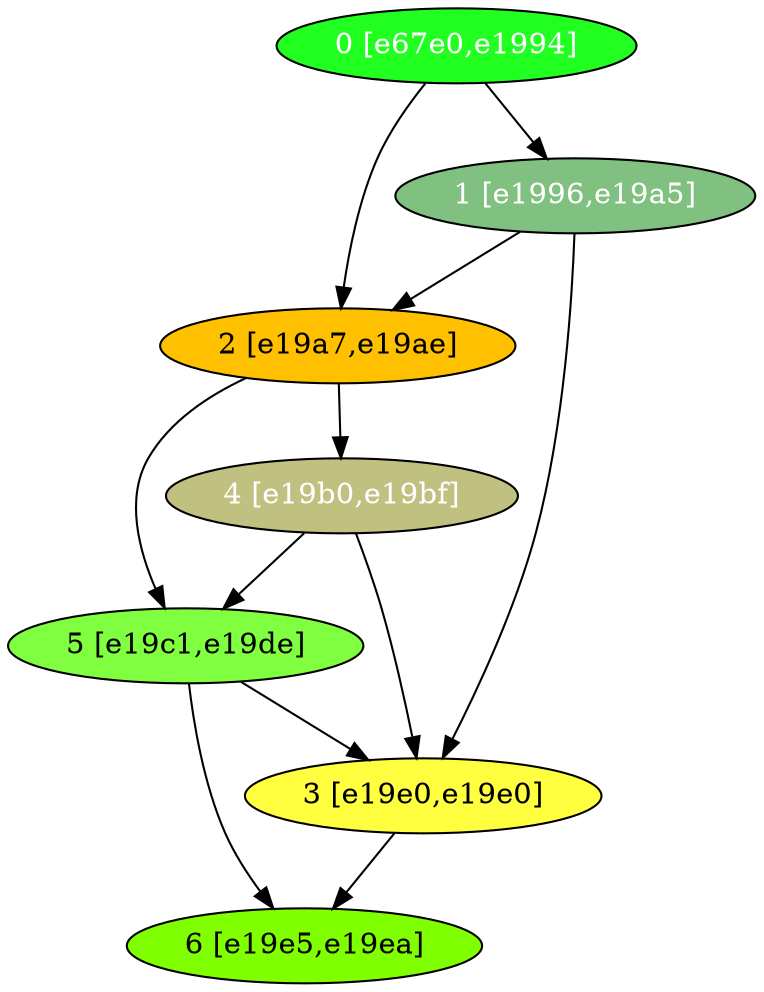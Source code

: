 diGraph libnss3{
	libnss3_0  [style=filled fillcolor="#20FF20" fontcolor="#ffffff" shape=oval label="0 [e67e0,e1994]"]
	libnss3_1  [style=filled fillcolor="#80C080" fontcolor="#ffffff" shape=oval label="1 [e1996,e19a5]"]
	libnss3_2  [style=filled fillcolor="#FFC000" fontcolor="#000000" shape=oval label="2 [e19a7,e19ae]"]
	libnss3_3  [style=filled fillcolor="#FFFF40" fontcolor="#000000" shape=oval label="3 [e19e0,e19e0]"]
	libnss3_4  [style=filled fillcolor="#C0C080" fontcolor="#ffffff" shape=oval label="4 [e19b0,e19bf]"]
	libnss3_5  [style=filled fillcolor="#80FF40" fontcolor="#000000" shape=oval label="5 [e19c1,e19de]"]
	libnss3_6  [style=filled fillcolor="#80FF00" fontcolor="#000000" shape=oval label="6 [e19e5,e19ea]"]

	libnss3_0 -> libnss3_1
	libnss3_0 -> libnss3_2
	libnss3_1 -> libnss3_2
	libnss3_1 -> libnss3_3
	libnss3_2 -> libnss3_4
	libnss3_2 -> libnss3_5
	libnss3_3 -> libnss3_6
	libnss3_4 -> libnss3_3
	libnss3_4 -> libnss3_5
	libnss3_5 -> libnss3_3
	libnss3_5 -> libnss3_6
}